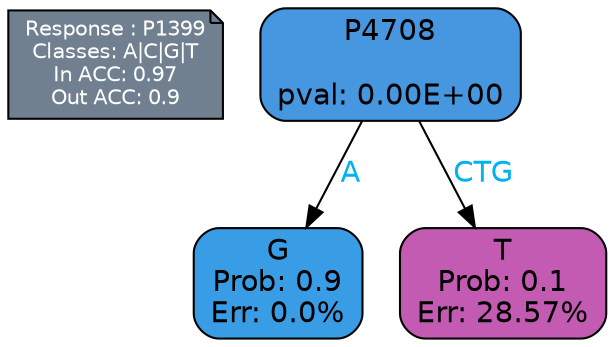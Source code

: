 digraph Tree {
node [shape=box, style="filled, rounded", color="black", fontname=helvetica] ;
graph [ranksep=equally, splines=polylines, bgcolor=transparent, dpi=600] ;
edge [fontname=helvetica] ;
LEGEND [label="Response : P1399
Classes: A|C|G|T
In ACC: 0.97
Out ACC: 0.9
",shape=note,align=left,style=filled,fillcolor="slategray",fontcolor="white",fontsize=10];1 [label="P4708

pval: 0.00E+00", fillcolor="#4696e0"] ;
2 [label="G
Prob: 0.9
Err: 0.0%", fillcolor="#399de5"] ;
3 [label="T
Prob: 0.1
Err: 28.57%", fillcolor="#c45bb3"] ;
1 -> 2 [label="A",fontcolor=deepskyblue2] ;
1 -> 3 [label="CTG",fontcolor=deepskyblue2] ;
{rank = same; 2;3;}{rank = same; LEGEND;1;}}
